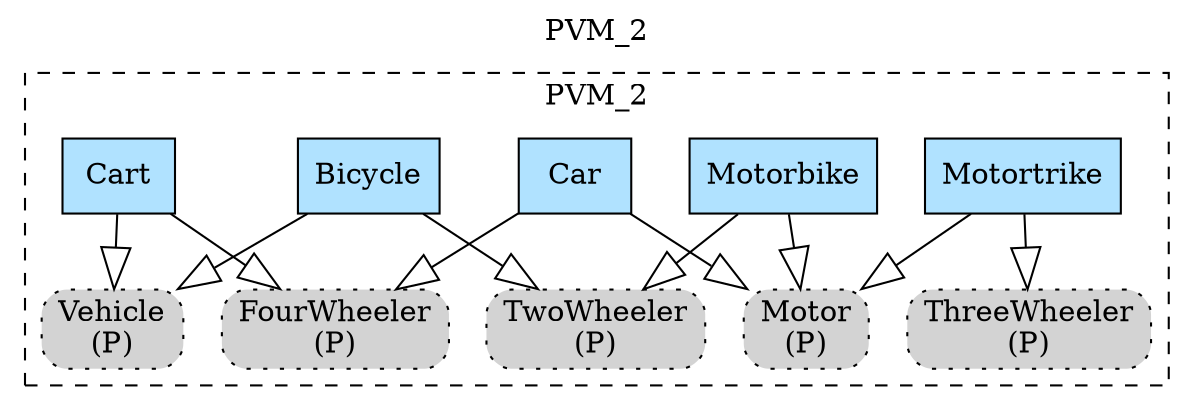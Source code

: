 digraph {graph[label=PVM_2,labelloc=tl,labelfontsize=12];
subgraph cluster_PVM_2{style=dashed;label=PVM_2;
"PMotor"[shape=box,fillcolor=lightgray,style ="rounded,filled,dotted",label=<Motor<br/>(P)>];
"PVehicle"[shape=box,fillcolor=lightgray,style ="rounded,filled,dotted",label=<Vehicle<br/>(P)>];
"Car"[shape=record,fillcolor=lightskyblue1,style = filled,label="Car"];
"Motorbike"[shape=record,fillcolor=lightskyblue1,style = filled,label="Motorbike"];
"Motortrike"[shape=record,fillcolor=lightskyblue1,style = filled,label="Motortrike"];
"Bicycle"[shape=record,fillcolor=lightskyblue1,style = filled,label="Bicycle"];
"Cart"[shape=record,fillcolor=lightskyblue1,style = filled,label="Cart"];
"PTwoWheeler"[shape=box,fillcolor=lightgray,style ="rounded,filled,dotted",label=<TwoWheeler<br/>(P)>];
"PThreeWheeler"[shape=box,fillcolor=lightgray,style ="rounded,filled,dotted",label=<ThreeWheeler<br/>(P)>];
"PFourWheeler"[shape=box,fillcolor=lightgray,style ="rounded,filled,dotted",label=<FourWheeler<br/>(P)>];

"Car"->"PMotor"[arrowhead=onormal,arrowsize=2.0];
"Motorbike"->"PMotor"[arrowhead=onormal,arrowsize=2.0];
"Motortrike"->"PMotor"[arrowhead=onormal,arrowsize=2.0];
"Bicycle"->"PVehicle"[arrowhead=onormal,arrowsize=2.0];
"Cart"->"PVehicle"[arrowhead=onormal,arrowsize=2.0];
"Cart"->"PFourWheeler"[arrowhead=onormal,arrowsize=2.0];
"Bicycle"->"PTwoWheeler"[arrowhead=onormal,arrowsize=2.0];
"Motorbike"->"PTwoWheeler"[arrowhead=onormal,arrowsize=2.0];
"Car"->"PFourWheeler"[arrowhead=onormal,arrowsize=2.0];
"Motortrike"->"PThreeWheeler"[arrowhead=onormal,arrowsize=2.0];

}





}